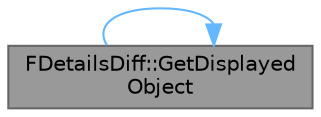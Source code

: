 digraph "FDetailsDiff::GetDisplayedObject"
{
 // INTERACTIVE_SVG=YES
 // LATEX_PDF_SIZE
  bgcolor="transparent";
  edge [fontname=Helvetica,fontsize=10,labelfontname=Helvetica,labelfontsize=10];
  node [fontname=Helvetica,fontsize=10,shape=box,height=0.2,width=0.4];
  rankdir="LR";
  Node1 [id="Node000001",label="FDetailsDiff::GetDisplayed\lObject",height=0.2,width=0.4,color="gray40", fillcolor="grey60", style="filled", fontcolor="black",tooltip="Returns object being displayed."];
  Node1 -> Node1 [id="edge1_Node000001_Node000001",color="steelblue1",style="solid",tooltip=" "];
}
